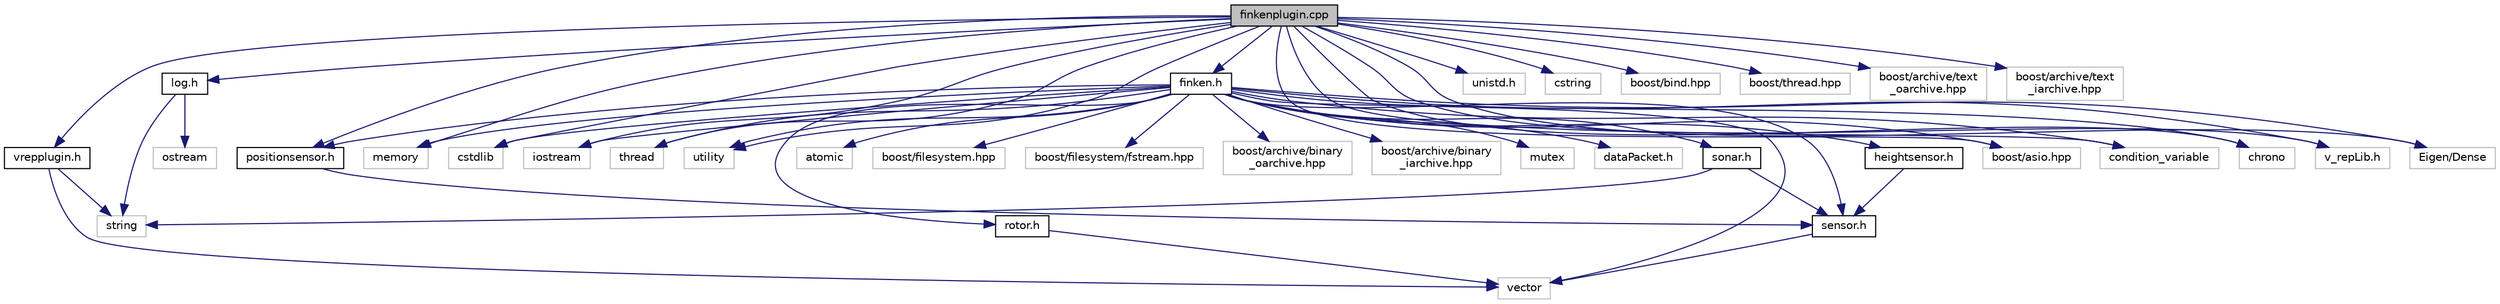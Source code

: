 digraph "finkenplugin.cpp"
{
  edge [fontname="Helvetica",fontsize="10",labelfontname="Helvetica",labelfontsize="10"];
  node [fontname="Helvetica",fontsize="10",shape=record];
  Node1 [label="finkenplugin.cpp",height=0.2,width=0.4,color="black", fillcolor="grey75", style="filled", fontcolor="black"];
  Node1 -> Node2 [color="midnightblue",fontsize="10",style="solid"];
  Node2 [label="vrepplugin.h",height=0.2,width=0.4,color="black", fillcolor="white", style="filled",URL="$vrepplugin_8h_source.html"];
  Node2 -> Node3 [color="midnightblue",fontsize="10",style="solid"];
  Node3 [label="string",height=0.2,width=0.4,color="grey75", fillcolor="white", style="filled"];
  Node2 -> Node4 [color="midnightblue",fontsize="10",style="solid"];
  Node4 [label="vector",height=0.2,width=0.4,color="grey75", fillcolor="white", style="filled"];
  Node1 -> Node5 [color="midnightblue",fontsize="10",style="solid"];
  Node5 [label="log.h",height=0.2,width=0.4,color="black", fillcolor="white", style="filled",URL="$log_8h_source.html"];
  Node5 -> Node6 [color="midnightblue",fontsize="10",style="solid"];
  Node6 [label="ostream",height=0.2,width=0.4,color="grey75", fillcolor="white", style="filled"];
  Node5 -> Node3 [color="midnightblue",fontsize="10",style="solid"];
  Node1 -> Node7 [color="midnightblue",fontsize="10",style="solid"];
  Node7 [label="finken.h",height=0.2,width=0.4,color="black", fillcolor="white", style="filled",URL="$finken_8h.html",tooltip="header for the finken implementation "];
  Node7 -> Node8 [color="midnightblue",fontsize="10",style="solid"];
  Node8 [label="memory",height=0.2,width=0.4,color="grey75", fillcolor="white", style="filled"];
  Node7 -> Node9 [color="midnightblue",fontsize="10",style="solid"];
  Node9 [label="cstdlib",height=0.2,width=0.4,color="grey75", fillcolor="white", style="filled"];
  Node7 -> Node10 [color="midnightblue",fontsize="10",style="solid"];
  Node10 [label="iostream",height=0.2,width=0.4,color="grey75", fillcolor="white", style="filled"];
  Node7 -> Node11 [color="midnightblue",fontsize="10",style="solid"];
  Node11 [label="thread",height=0.2,width=0.4,color="grey75", fillcolor="white", style="filled"];
  Node7 -> Node12 [color="midnightblue",fontsize="10",style="solid"];
  Node12 [label="utility",height=0.2,width=0.4,color="grey75", fillcolor="white", style="filled"];
  Node7 -> Node13 [color="midnightblue",fontsize="10",style="solid"];
  Node13 [label="boost/asio.hpp",height=0.2,width=0.4,color="grey75", fillcolor="white", style="filled"];
  Node7 -> Node14 [color="midnightblue",fontsize="10",style="solid"];
  Node14 [label="condition_variable",height=0.2,width=0.4,color="grey75", fillcolor="white", style="filled"];
  Node7 -> Node15 [color="midnightblue",fontsize="10",style="solid"];
  Node15 [label="chrono",height=0.2,width=0.4,color="grey75", fillcolor="white", style="filled"];
  Node7 -> Node16 [color="midnightblue",fontsize="10",style="solid"];
  Node16 [label="atomic",height=0.2,width=0.4,color="grey75", fillcolor="white", style="filled"];
  Node7 -> Node17 [color="midnightblue",fontsize="10",style="solid"];
  Node17 [label="boost/filesystem.hpp",height=0.2,width=0.4,color="grey75", fillcolor="white", style="filled"];
  Node7 -> Node18 [color="midnightblue",fontsize="10",style="solid"];
  Node18 [label="boost/filesystem/fstream.hpp",height=0.2,width=0.4,color="grey75", fillcolor="white", style="filled"];
  Node7 -> Node19 [color="midnightblue",fontsize="10",style="solid"];
  Node19 [label="boost/archive/binary\l_oarchive.hpp",height=0.2,width=0.4,color="grey75", fillcolor="white", style="filled"];
  Node7 -> Node20 [color="midnightblue",fontsize="10",style="solid"];
  Node20 [label="boost/archive/binary\l_iarchive.hpp",height=0.2,width=0.4,color="grey75", fillcolor="white", style="filled"];
  Node7 -> Node21 [color="midnightblue",fontsize="10",style="solid"];
  Node21 [label="mutex",height=0.2,width=0.4,color="grey75", fillcolor="white", style="filled"];
  Node7 -> Node4 [color="midnightblue",fontsize="10",style="solid"];
  Node7 -> Node22 [color="midnightblue",fontsize="10",style="solid"];
  Node22 [label="v_repLib.h",height=0.2,width=0.4,color="grey75", fillcolor="white", style="filled"];
  Node7 -> Node23 [color="midnightblue",fontsize="10",style="solid"];
  Node23 [label="dataPacket.h",height=0.2,width=0.4,color="grey75", fillcolor="white", style="filled"];
  Node7 -> Node24 [color="midnightblue",fontsize="10",style="solid"];
  Node24 [label="sensor.h",height=0.2,width=0.4,color="black", fillcolor="white", style="filled",URL="$sensor_8h_source.html"];
  Node24 -> Node4 [color="midnightblue",fontsize="10",style="solid"];
  Node7 -> Node25 [color="midnightblue",fontsize="10",style="solid"];
  Node25 [label="sonar.h",height=0.2,width=0.4,color="black", fillcolor="white", style="filled",URL="$sonar_8h_source.html"];
  Node25 -> Node24 [color="midnightblue",fontsize="10",style="solid"];
  Node25 -> Node3 [color="midnightblue",fontsize="10",style="solid"];
  Node7 -> Node26 [color="midnightblue",fontsize="10",style="solid"];
  Node26 [label="heightsensor.h",height=0.2,width=0.4,color="black", fillcolor="white", style="filled",URL="$heightsensor_8h_source.html"];
  Node26 -> Node24 [color="midnightblue",fontsize="10",style="solid"];
  Node7 -> Node27 [color="midnightblue",fontsize="10",style="solid"];
  Node27 [label="rotor.h",height=0.2,width=0.4,color="black", fillcolor="white", style="filled",URL="$rotor_8h_source.html"];
  Node27 -> Node4 [color="midnightblue",fontsize="10",style="solid"];
  Node7 -> Node28 [color="midnightblue",fontsize="10",style="solid"];
  Node28 [label="positionsensor.h",height=0.2,width=0.4,color="black", fillcolor="white", style="filled",URL="$positionsensor_8h_source.html"];
  Node28 -> Node24 [color="midnightblue",fontsize="10",style="solid"];
  Node7 -> Node29 [color="midnightblue",fontsize="10",style="solid"];
  Node29 [label="Eigen/Dense",height=0.2,width=0.4,color="grey75", fillcolor="white", style="filled"];
  Node1 -> Node22 [color="midnightblue",fontsize="10",style="solid"];
  Node1 -> Node30 [color="midnightblue",fontsize="10",style="solid"];
  Node30 [label="unistd.h",height=0.2,width=0.4,color="grey75", fillcolor="white", style="filled"];
  Node1 -> Node10 [color="midnightblue",fontsize="10",style="solid"];
  Node1 -> Node28 [color="midnightblue",fontsize="10",style="solid"];
  Node1 -> Node31 [color="midnightblue",fontsize="10",style="solid"];
  Node31 [label="cstring",height=0.2,width=0.4,color="grey75", fillcolor="white", style="filled"];
  Node1 -> Node9 [color="midnightblue",fontsize="10",style="solid"];
  Node1 -> Node11 [color="midnightblue",fontsize="10",style="solid"];
  Node1 -> Node8 [color="midnightblue",fontsize="10",style="solid"];
  Node1 -> Node12 [color="midnightblue",fontsize="10",style="solid"];
  Node1 -> Node13 [color="midnightblue",fontsize="10",style="solid"];
  Node1 -> Node32 [color="midnightblue",fontsize="10",style="solid"];
  Node32 [label="boost/bind.hpp",height=0.2,width=0.4,color="grey75", fillcolor="white", style="filled"];
  Node1 -> Node33 [color="midnightblue",fontsize="10",style="solid"];
  Node33 [label="boost/thread.hpp",height=0.2,width=0.4,color="grey75", fillcolor="white", style="filled"];
  Node1 -> Node34 [color="midnightblue",fontsize="10",style="solid"];
  Node34 [label="boost/archive/text\l_oarchive.hpp",height=0.2,width=0.4,color="grey75", fillcolor="white", style="filled"];
  Node1 -> Node35 [color="midnightblue",fontsize="10",style="solid"];
  Node35 [label="boost/archive/text\l_iarchive.hpp",height=0.2,width=0.4,color="grey75", fillcolor="white", style="filled"];
  Node1 -> Node14 [color="midnightblue",fontsize="10",style="solid"];
  Node1 -> Node15 [color="midnightblue",fontsize="10",style="solid"];
  Node1 -> Node29 [color="midnightblue",fontsize="10",style="solid"];
}
